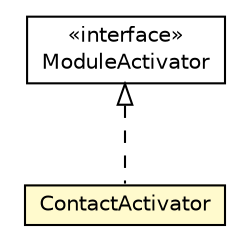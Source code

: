 #!/usr/local/bin/dot
#
# Class diagram 
# Generated by UMLGraph version R5_6-24-gf6e263 (http://www.umlgraph.org/)
#

digraph G {
	edge [fontname="Helvetica",fontsize=10,labelfontname="Helvetica",labelfontsize=10];
	node [fontname="Helvetica",fontsize=10,shape=plaintext];
	nodesep=0.25;
	ranksep=0.5;
	// org.universAAL.middleware.container.ModuleActivator
	c3102914 [label=<<table title="org.universAAL.middleware.container.ModuleActivator" border="0" cellborder="1" cellspacing="0" cellpadding="2" port="p" href="../../middleware/container/ModuleActivator.html">
		<tr><td><table border="0" cellspacing="0" cellpadding="1">
<tr><td align="center" balign="center"> &#171;interface&#187; </td></tr>
<tr><td align="center" balign="center"> ModuleActivator </td></tr>
		</table></td></tr>
		</table>>, URL="../../middleware/container/ModuleActivator.html", fontname="Helvetica", fontcolor="black", fontsize=10.0];
	// org.universAAL.ontology.profile.ContactActivator
	c3103489 [label=<<table title="org.universAAL.ontology.profile.ContactActivator" border="0" cellborder="1" cellspacing="0" cellpadding="2" port="p" bgcolor="lemonChiffon" href="./ContactActivator.html">
		<tr><td><table border="0" cellspacing="0" cellpadding="1">
<tr><td align="center" balign="center"> ContactActivator </td></tr>
		</table></td></tr>
		</table>>, URL="./ContactActivator.html", fontname="Helvetica", fontcolor="black", fontsize=10.0];
	//org.universAAL.ontology.profile.ContactActivator implements org.universAAL.middleware.container.ModuleActivator
	c3102914:p -> c3103489:p [dir=back,arrowtail=empty,style=dashed];
}

